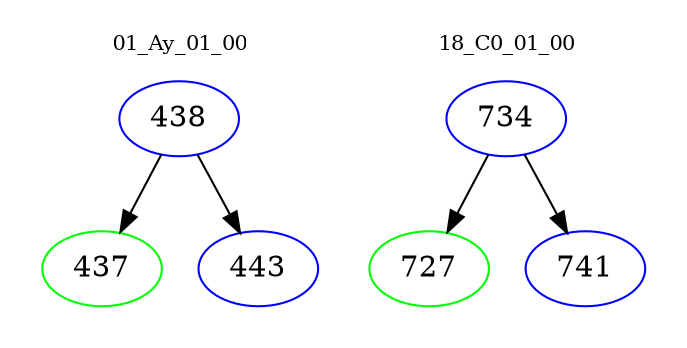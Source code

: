 digraph{
subgraph cluster_0 {
color = white
label = "01_Ay_01_00";
fontsize=10;
T0_438 [label="438", color="blue"]
T0_438 -> T0_437 [color="black"]
T0_437 [label="437", color="green"]
T0_438 -> T0_443 [color="black"]
T0_443 [label="443", color="blue"]
}
subgraph cluster_1 {
color = white
label = "18_C0_01_00";
fontsize=10;
T1_734 [label="734", color="blue"]
T1_734 -> T1_727 [color="black"]
T1_727 [label="727", color="green"]
T1_734 -> T1_741 [color="black"]
T1_741 [label="741", color="blue"]
}
}
